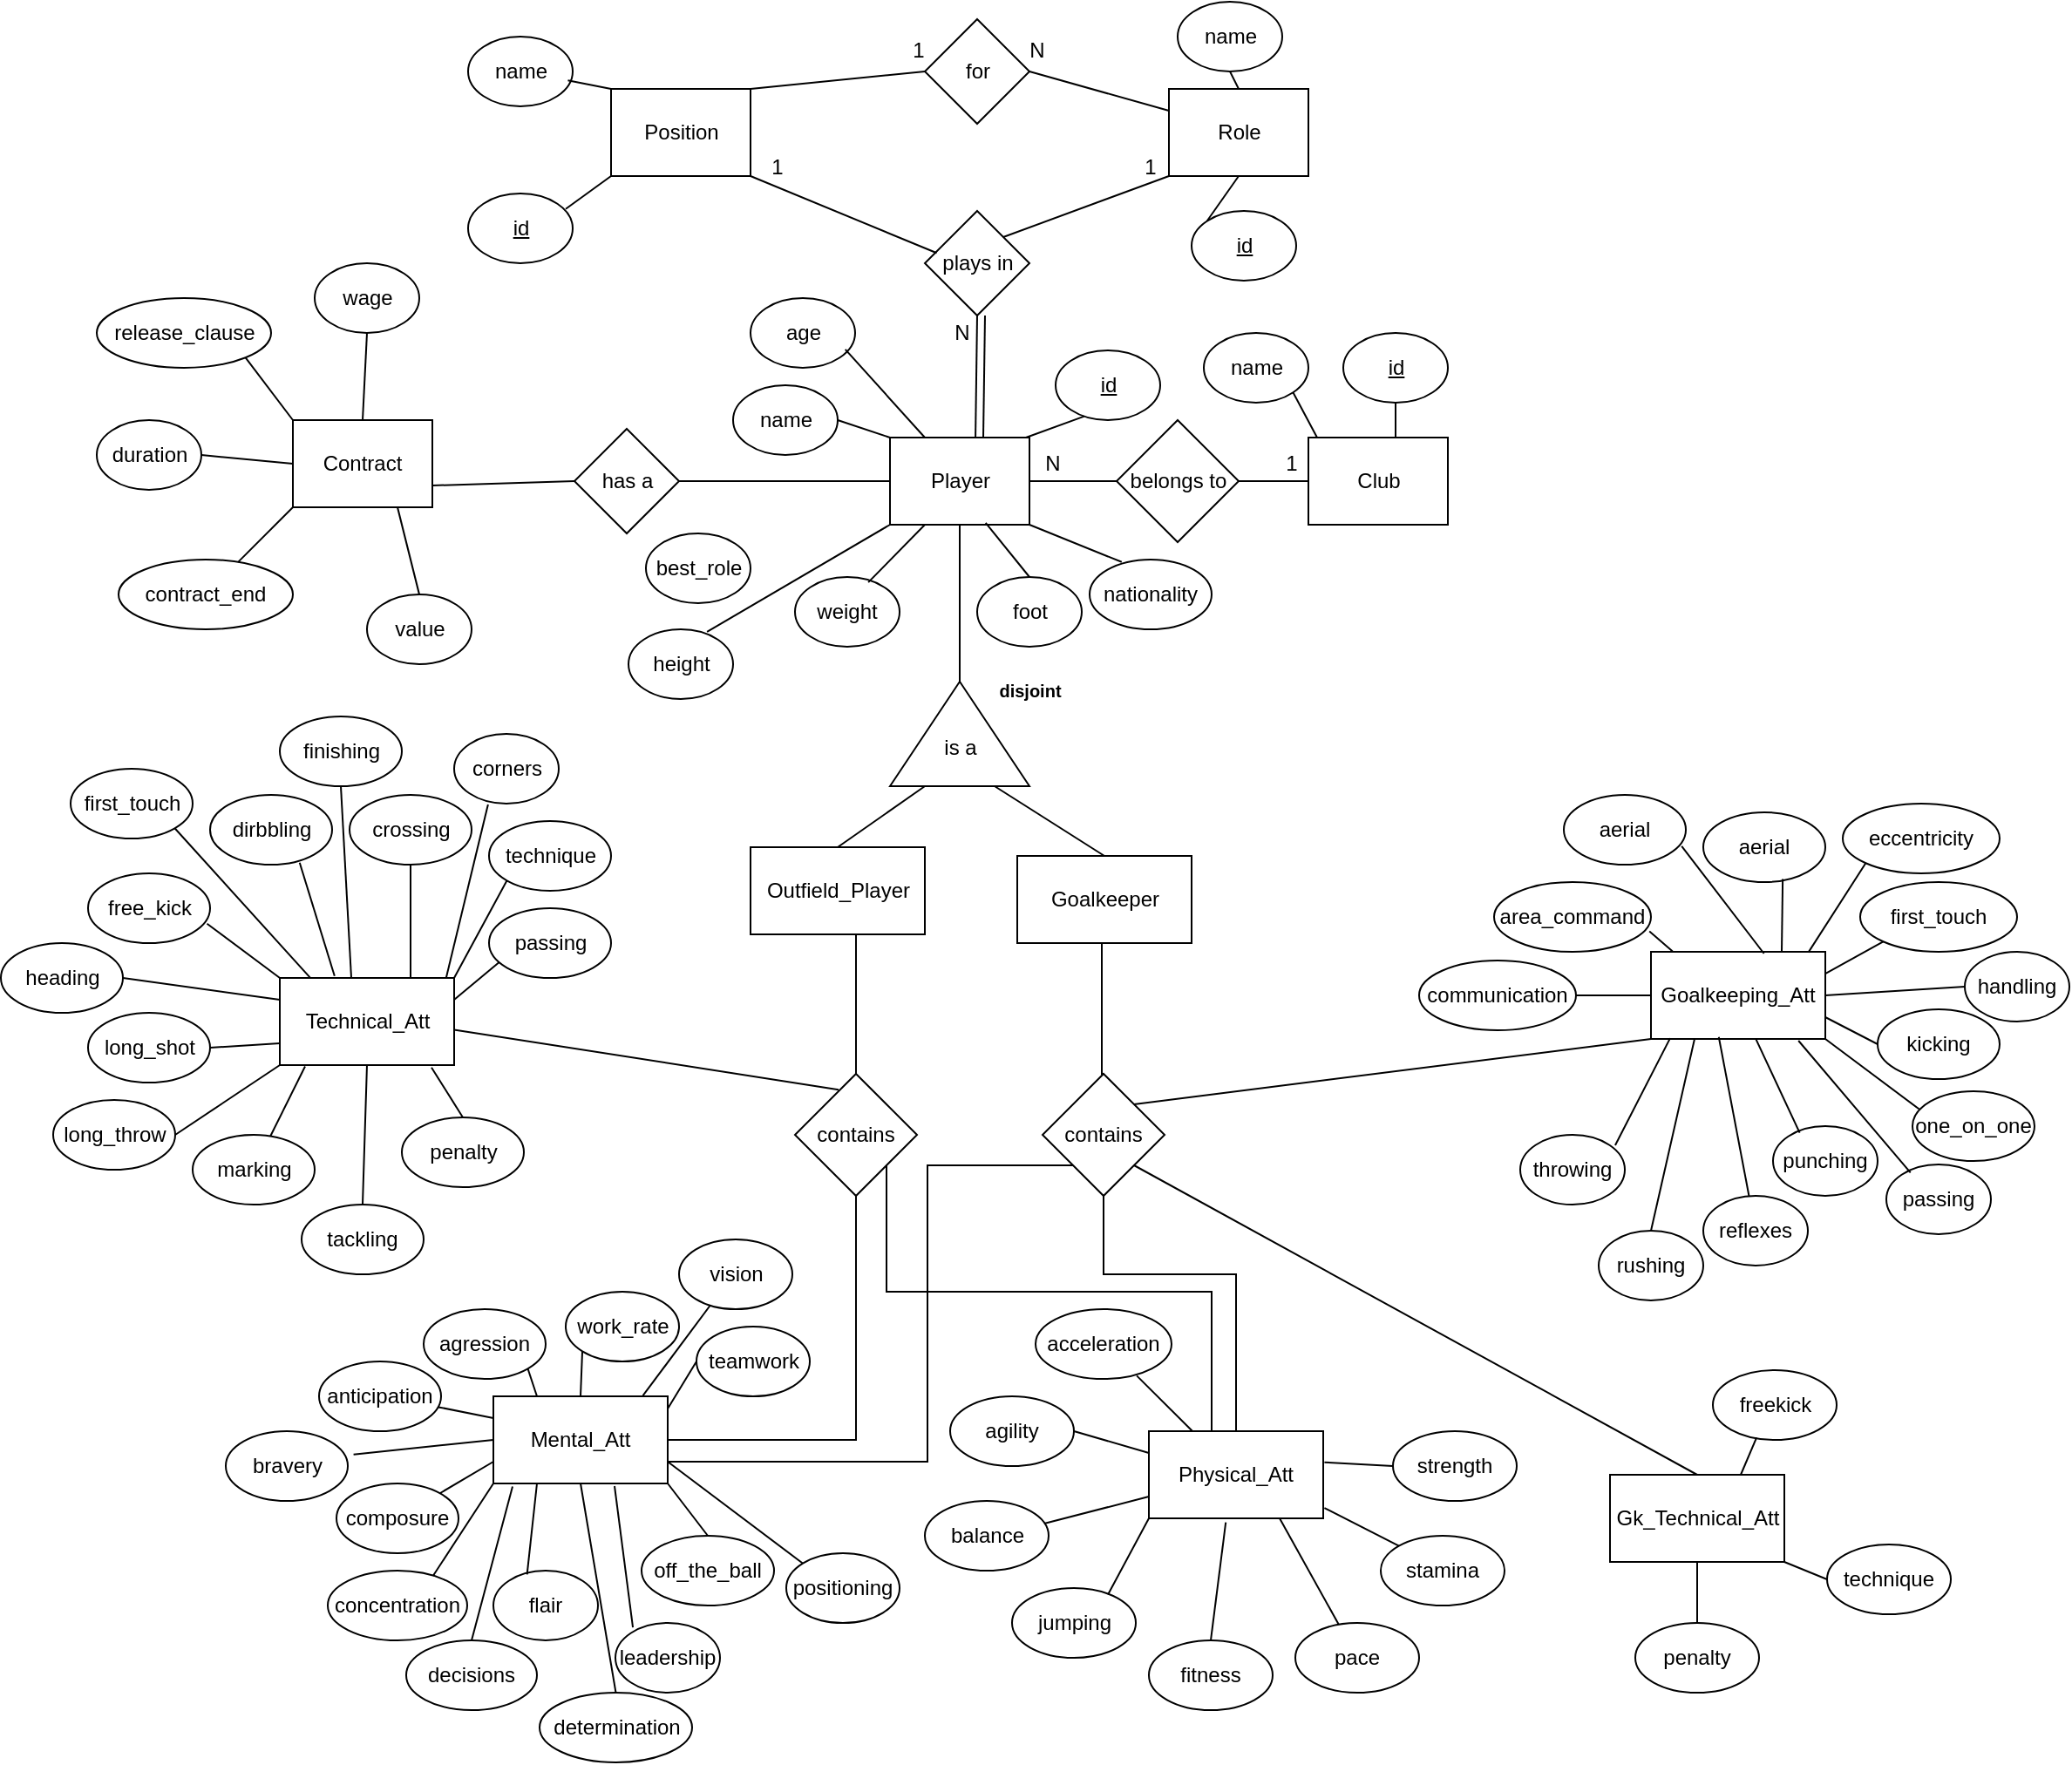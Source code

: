 <mxfile version="24.2.2" type="device">
  <diagram name="Page-1" id="-e5Nr61yLDi03Mozg54l">
    <mxGraphModel dx="1771" dy="1129" grid="1" gridSize="10" guides="1" tooltips="1" connect="1" arrows="1" fold="1" page="1" pageScale="1" pageWidth="827" pageHeight="1169" math="0" shadow="0">
      <root>
        <mxCell id="0" />
        <mxCell id="1" parent="0" />
        <mxCell id="lveurod9TtLe9vHSPx2q-21" style="edgeStyle=orthogonalEdgeStyle;rounded=0;orthogonalLoop=1;jettySize=auto;html=1;entryX=0;entryY=0.5;entryDx=0;entryDy=0;endArrow=none;endFill=0;" parent="1" source="lveurod9TtLe9vHSPx2q-1" target="lveurod9TtLe9vHSPx2q-20" edge="1">
          <mxGeometry relative="1" as="geometry" />
        </mxCell>
        <mxCell id="lveurod9TtLe9vHSPx2q-1" value="Player" style="rounded=0;whiteSpace=wrap;html=1;" parent="1" vertex="1">
          <mxGeometry x="538.5" y="380" width="80" height="50" as="geometry" />
        </mxCell>
        <mxCell id="lveurod9TtLe9vHSPx2q-2" value="name" style="ellipse;whiteSpace=wrap;html=1;" parent="1" vertex="1">
          <mxGeometry x="448.5" y="350" width="60" height="40" as="geometry" />
        </mxCell>
        <mxCell id="lveurod9TtLe9vHSPx2q-7" value="" style="endArrow=none;html=1;rounded=0;exitX=1;exitY=0.5;exitDx=0;exitDy=0;entryX=0;entryY=0;entryDx=0;entryDy=0;" parent="1" source="lveurod9TtLe9vHSPx2q-2" target="lveurod9TtLe9vHSPx2q-1" edge="1">
          <mxGeometry width="50" height="50" relative="1" as="geometry">
            <mxPoint x="498.5" y="430" as="sourcePoint" />
            <mxPoint x="548.5" y="380" as="targetPoint" />
          </mxGeometry>
        </mxCell>
        <mxCell id="lveurod9TtLe9vHSPx2q-8" value="age" style="ellipse;whiteSpace=wrap;html=1;" parent="1" vertex="1">
          <mxGeometry x="458.5" y="300" width="60" height="40" as="geometry" />
        </mxCell>
        <mxCell id="lveurod9TtLe9vHSPx2q-9" value="" style="endArrow=none;html=1;rounded=0;entryX=0.25;entryY=0;entryDx=0;entryDy=0;exitX=0.906;exitY=0.736;exitDx=0;exitDy=0;exitPerimeter=0;" parent="1" target="lveurod9TtLe9vHSPx2q-1" edge="1" source="lveurod9TtLe9vHSPx2q-8">
          <mxGeometry width="50" height="50" relative="1" as="geometry">
            <mxPoint x="537.5" y="329" as="sourcePoint" />
            <mxPoint x="557.5" y="379" as="targetPoint" />
          </mxGeometry>
        </mxCell>
        <mxCell id="lveurod9TtLe9vHSPx2q-11" value="height" style="ellipse;whiteSpace=wrap;html=1;" parent="1" vertex="1">
          <mxGeometry x="388.5" y="490" width="60" height="40" as="geometry" />
        </mxCell>
        <mxCell id="lveurod9TtLe9vHSPx2q-12" value="weight" style="ellipse;whiteSpace=wrap;html=1;" parent="1" vertex="1">
          <mxGeometry x="484" y="460" width="60" height="40" as="geometry" />
        </mxCell>
        <mxCell id="lveurod9TtLe9vHSPx2q-13" value="nationality" style="ellipse;whiteSpace=wrap;html=1;" parent="1" vertex="1">
          <mxGeometry x="653" y="450" width="70" height="40" as="geometry" />
        </mxCell>
        <mxCell id="lveurod9TtLe9vHSPx2q-15" value="" style="endArrow=none;html=1;rounded=0;entryX=0;entryY=1;entryDx=0;entryDy=0;exitX=0.751;exitY=0.035;exitDx=0;exitDy=0;exitPerimeter=0;" parent="1" source="lveurod9TtLe9vHSPx2q-11" target="lveurod9TtLe9vHSPx2q-1" edge="1">
          <mxGeometry width="50" height="50" relative="1" as="geometry">
            <mxPoint x="498.5" y="420" as="sourcePoint" />
            <mxPoint x="548.5" y="370" as="targetPoint" />
          </mxGeometry>
        </mxCell>
        <mxCell id="lveurod9TtLe9vHSPx2q-16" value="" style="endArrow=none;html=1;rounded=0;exitX=0.701;exitY=0.077;exitDx=0;exitDy=0;exitPerimeter=0;" parent="1" source="lveurod9TtLe9vHSPx2q-12" edge="1">
          <mxGeometry width="50" height="50" relative="1" as="geometry">
            <mxPoint x="518.5" y="460" as="sourcePoint" />
            <mxPoint x="558.5" y="430" as="targetPoint" />
          </mxGeometry>
        </mxCell>
        <mxCell id="lveurod9TtLe9vHSPx2q-17" value="" style="endArrow=none;html=1;rounded=0;exitX=0.263;exitY=0.035;exitDx=0;exitDy=0;entryX=1;entryY=1;entryDx=0;entryDy=0;exitPerimeter=0;" parent="1" source="lveurod9TtLe9vHSPx2q-13" target="lveurod9TtLe9vHSPx2q-1" edge="1">
          <mxGeometry width="50" height="50" relative="1" as="geometry">
            <mxPoint x="553.5" y="490" as="sourcePoint" />
            <mxPoint x="578.5" y="430" as="targetPoint" />
          </mxGeometry>
        </mxCell>
        <mxCell id="lveurod9TtLe9vHSPx2q-22" style="edgeStyle=orthogonalEdgeStyle;rounded=0;orthogonalLoop=1;jettySize=auto;html=1;entryX=1;entryY=0.5;entryDx=0;entryDy=0;endArrow=none;endFill=0;" parent="1" source="lveurod9TtLe9vHSPx2q-19" target="lveurod9TtLe9vHSPx2q-20" edge="1">
          <mxGeometry relative="1" as="geometry" />
        </mxCell>
        <mxCell id="lveurod9TtLe9vHSPx2q-19" value="Club" style="rounded=0;whiteSpace=wrap;html=1;" parent="1" vertex="1">
          <mxGeometry x="778.5" y="380" width="80" height="50" as="geometry" />
        </mxCell>
        <mxCell id="lveurod9TtLe9vHSPx2q-20" value="belongs to" style="rhombus;whiteSpace=wrap;html=1;" parent="1" vertex="1">
          <mxGeometry x="668.5" y="370" width="70" height="70" as="geometry" />
        </mxCell>
        <mxCell id="lveurod9TtLe9vHSPx2q-23" value="1" style="text;html=1;align=center;verticalAlign=middle;whiteSpace=wrap;rounded=0;" parent="1" vertex="1">
          <mxGeometry x="738.5" y="380" width="60" height="30" as="geometry" />
        </mxCell>
        <mxCell id="lveurod9TtLe9vHSPx2q-24" value="N" style="text;html=1;align=center;verticalAlign=middle;whiteSpace=wrap;rounded=0;" parent="1" vertex="1">
          <mxGeometry x="601.5" y="380" width="60" height="30" as="geometry" />
        </mxCell>
        <mxCell id="lveurod9TtLe9vHSPx2q-25" value="name" style="ellipse;whiteSpace=wrap;html=1;" parent="1" vertex="1">
          <mxGeometry x="718.5" y="320" width="60" height="40" as="geometry" />
        </mxCell>
        <mxCell id="lveurod9TtLe9vHSPx2q-26" value="" style="endArrow=none;html=1;rounded=0;entryX=0.75;entryY=0;entryDx=0;entryDy=0;exitX=1;exitY=1;exitDx=0;exitDy=0;" parent="1" source="lveurod9TtLe9vHSPx2q-25" target="lveurod9TtLe9vHSPx2q-23" edge="1">
          <mxGeometry width="50" height="50" relative="1" as="geometry">
            <mxPoint x="758.5" y="460" as="sourcePoint" />
            <mxPoint x="808.5" y="410" as="targetPoint" />
          </mxGeometry>
        </mxCell>
        <mxCell id="lveurod9TtLe9vHSPx2q-27" value="&lt;u&gt;id&lt;/u&gt;" style="ellipse;whiteSpace=wrap;html=1;" parent="1" vertex="1">
          <mxGeometry x="633.5" y="330" width="60" height="40" as="geometry" />
        </mxCell>
        <mxCell id="lveurod9TtLe9vHSPx2q-28" value="" style="endArrow=none;html=1;rounded=0;exitX=0.25;exitY=0;exitDx=0;exitDy=0;entryX=0.274;entryY=0.945;entryDx=0;entryDy=0;entryPerimeter=0;" parent="1" source="lveurod9TtLe9vHSPx2q-24" target="lveurod9TtLe9vHSPx2q-27" edge="1">
          <mxGeometry width="50" height="50" relative="1" as="geometry">
            <mxPoint x="758.5" y="460" as="sourcePoint" />
            <mxPoint x="808.5" y="410" as="targetPoint" />
          </mxGeometry>
        </mxCell>
        <mxCell id="lveurod9TtLe9vHSPx2q-30" style="edgeStyle=orthogonalEdgeStyle;rounded=0;orthogonalLoop=1;jettySize=auto;html=1;entryX=0.5;entryY=1;entryDx=0;entryDy=0;endArrow=none;endFill=0;exitX=1;exitY=0.5;exitDx=0;exitDy=0;" parent="1" source="lveurod9TtLe9vHSPx2q-36" target="lveurod9TtLe9vHSPx2q-1" edge="1">
          <mxGeometry relative="1" as="geometry">
            <mxPoint x="381.5" y="520" as="sourcePoint" />
          </mxGeometry>
        </mxCell>
        <mxCell id="lveurod9TtLe9vHSPx2q-31" value="Outfield_Player" style="rounded=0;whiteSpace=wrap;html=1;" parent="1" vertex="1">
          <mxGeometry x="458.5" y="615" width="100" height="50" as="geometry" />
        </mxCell>
        <mxCell id="lveurod9TtLe9vHSPx2q-35" style="edgeStyle=orthogonalEdgeStyle;rounded=0;orthogonalLoop=1;jettySize=auto;html=1;endArrow=none;endFill=0;" parent="1" source="lveurod9TtLe9vHSPx2q-34" target="lveurod9TtLe9vHSPx2q-19" edge="1">
          <mxGeometry relative="1" as="geometry" />
        </mxCell>
        <mxCell id="lveurod9TtLe9vHSPx2q-34" value="&lt;u&gt;id&lt;/u&gt;" style="ellipse;whiteSpace=wrap;html=1;" parent="1" vertex="1">
          <mxGeometry x="798.5" y="320" width="60" height="40" as="geometry" />
        </mxCell>
        <mxCell id="lveurod9TtLe9vHSPx2q-36" value="&lt;div&gt;&lt;br&gt;&lt;/div&gt;is a" style="triangle;whiteSpace=wrap;html=1;direction=north;rounded=0;" parent="1" vertex="1">
          <mxGeometry x="538.5" y="520" width="80" height="60" as="geometry" />
        </mxCell>
        <mxCell id="lveurod9TtLe9vHSPx2q-38" value="&lt;font style=&quot;font-size: 10px;&quot;&gt;&lt;b&gt;disjoint&lt;/b&gt;&lt;/font&gt;" style="text;html=1;align=center;verticalAlign=middle;whiteSpace=wrap;rounded=0;" parent="1" vertex="1">
          <mxGeometry x="588.5" y="510" width="60" height="30" as="geometry" />
        </mxCell>
        <mxCell id="lveurod9TtLe9vHSPx2q-39" value="Goalkeeper" style="rounded=0;whiteSpace=wrap;html=1;" parent="1" vertex="1">
          <mxGeometry x="611.5" y="620" width="100" height="50" as="geometry" />
        </mxCell>
        <mxCell id="lveurod9TtLe9vHSPx2q-40" value="" style="endArrow=none;html=1;rounded=0;exitX=0.5;exitY=0;exitDx=0;exitDy=0;entryX=0;entryY=0.25;entryDx=0;entryDy=0;" parent="1" source="lveurod9TtLe9vHSPx2q-31" target="lveurod9TtLe9vHSPx2q-36" edge="1">
          <mxGeometry width="50" height="50" relative="1" as="geometry">
            <mxPoint x="321.5" y="630" as="sourcePoint" />
            <mxPoint x="371.5" y="580" as="targetPoint" />
          </mxGeometry>
        </mxCell>
        <mxCell id="lveurod9TtLe9vHSPx2q-41" value="" style="endArrow=none;html=1;rounded=0;entryX=0.5;entryY=0;entryDx=0;entryDy=0;exitX=0;exitY=0.75;exitDx=0;exitDy=0;" parent="1" source="lveurod9TtLe9vHSPx2q-36" target="lveurod9TtLe9vHSPx2q-39" edge="1">
          <mxGeometry width="50" height="50" relative="1" as="geometry">
            <mxPoint x="361.5" y="690" as="sourcePoint" />
            <mxPoint x="411.5" y="640" as="targetPoint" />
          </mxGeometry>
        </mxCell>
        <mxCell id="lveurod9TtLe9vHSPx2q-58" value="Technical_Att" style="rounded=0;whiteSpace=wrap;html=1;" parent="1" vertex="1">
          <mxGeometry x="188.5" y="690" width="100" height="50" as="geometry" />
        </mxCell>
        <mxCell id="BPTk4Z4PryNuK3dZAGBa-21" style="edgeStyle=orthogonalEdgeStyle;rounded=0;orthogonalLoop=1;jettySize=auto;html=1;exitX=0.5;exitY=0;exitDx=0;exitDy=0;entryX=0.5;entryY=1;entryDx=0;entryDy=0;endArrow=none;endFill=0;" edge="1" parent="1" source="lveurod9TtLe9vHSPx2q-59" target="lveurod9TtLe9vHSPx2q-67">
          <mxGeometry relative="1" as="geometry">
            <Array as="points">
              <mxPoint x="737" y="860" />
              <mxPoint x="661" y="860" />
            </Array>
          </mxGeometry>
        </mxCell>
        <mxCell id="lveurod9TtLe9vHSPx2q-59" value="Physical_Att" style="rounded=0;whiteSpace=wrap;html=1;" parent="1" vertex="1">
          <mxGeometry x="687" y="950" width="100" height="50" as="geometry" />
        </mxCell>
        <mxCell id="BPTk4Z4PryNuK3dZAGBa-20" style="edgeStyle=orthogonalEdgeStyle;rounded=0;orthogonalLoop=1;jettySize=auto;html=1;exitX=1;exitY=0.5;exitDx=0;exitDy=0;entryX=0.5;entryY=1;entryDx=0;entryDy=0;endArrow=none;endFill=0;" edge="1" parent="1" source="lveurod9TtLe9vHSPx2q-63" target="vzFSnmXwqkyDsA1X07gd-64">
          <mxGeometry relative="1" as="geometry" />
        </mxCell>
        <mxCell id="lveurod9TtLe9vHSPx2q-63" value="Mental_Att" style="rounded=0;whiteSpace=wrap;html=1;" parent="1" vertex="1">
          <mxGeometry x="311" y="930" width="100" height="50" as="geometry" />
        </mxCell>
        <mxCell id="lveurod9TtLe9vHSPx2q-65" value="Gk_Technical_Att" style="rounded=0;whiteSpace=wrap;html=1;" parent="1" vertex="1">
          <mxGeometry x="951.5" y="975" width="100" height="50" as="geometry" />
        </mxCell>
        <mxCell id="lveurod9TtLe9vHSPx2q-66" value="Goalkeeping_Att" style="rounded=0;whiteSpace=wrap;html=1;" parent="1" vertex="1">
          <mxGeometry x="975" y="675" width="100" height="50" as="geometry" />
        </mxCell>
        <mxCell id="lveurod9TtLe9vHSPx2q-68" style="edgeStyle=orthogonalEdgeStyle;rounded=0;orthogonalLoop=1;jettySize=auto;html=1;entryX=0.5;entryY=1;entryDx=0;entryDy=0;endArrow=none;endFill=0;exitX=0.5;exitY=0;exitDx=0;exitDy=0;" parent="1" source="lveurod9TtLe9vHSPx2q-67" target="lveurod9TtLe9vHSPx2q-39" edge="1">
          <mxGeometry relative="1" as="geometry">
            <Array as="points">
              <mxPoint x="660" y="745" />
              <mxPoint x="660" y="670" />
            </Array>
          </mxGeometry>
        </mxCell>
        <mxCell id="BPTk4Z4PryNuK3dZAGBa-26" style="edgeStyle=orthogonalEdgeStyle;rounded=0;orthogonalLoop=1;jettySize=auto;html=1;exitX=0;exitY=1;exitDx=0;exitDy=0;entryX=1;entryY=0.75;entryDx=0;entryDy=0;endArrow=none;endFill=0;" edge="1" parent="1" source="lveurod9TtLe9vHSPx2q-67" target="lveurod9TtLe9vHSPx2q-63">
          <mxGeometry relative="1" as="geometry">
            <Array as="points">
              <mxPoint x="560" y="798" />
              <mxPoint x="560" y="968" />
            </Array>
          </mxGeometry>
        </mxCell>
        <mxCell id="lveurod9TtLe9vHSPx2q-67" value="contains" style="rhombus;whiteSpace=wrap;html=1;" parent="1" vertex="1">
          <mxGeometry x="626" y="745" width="70" height="70" as="geometry" />
        </mxCell>
        <mxCell id="vzFSnmXwqkyDsA1X07gd-1" value="corners" style="ellipse;whiteSpace=wrap;html=1;" parent="1" vertex="1">
          <mxGeometry x="288.5" y="550" width="60" height="40" as="geometry" />
        </mxCell>
        <mxCell id="vzFSnmXwqkyDsA1X07gd-2" value="crossing" style="ellipse;whiteSpace=wrap;html=1;" parent="1" vertex="1">
          <mxGeometry x="228.5" y="585" width="70" height="40" as="geometry" />
        </mxCell>
        <mxCell id="vzFSnmXwqkyDsA1X07gd-3" value="dirbbling" style="ellipse;whiteSpace=wrap;html=1;" parent="1" vertex="1">
          <mxGeometry x="148.5" y="585" width="70" height="40" as="geometry" />
        </mxCell>
        <mxCell id="vzFSnmXwqkyDsA1X07gd-4" value="finishing" style="ellipse;whiteSpace=wrap;html=1;" parent="1" vertex="1">
          <mxGeometry x="188.5" y="540" width="70" height="40" as="geometry" />
        </mxCell>
        <mxCell id="vzFSnmXwqkyDsA1X07gd-5" value="first_touch" style="ellipse;whiteSpace=wrap;html=1;" parent="1" vertex="1">
          <mxGeometry x="68.5" y="570" width="70" height="40" as="geometry" />
        </mxCell>
        <mxCell id="vzFSnmXwqkyDsA1X07gd-6" value="free_kick" style="ellipse;whiteSpace=wrap;html=1;" parent="1" vertex="1">
          <mxGeometry x="78.5" y="630" width="70" height="40" as="geometry" />
        </mxCell>
        <mxCell id="vzFSnmXwqkyDsA1X07gd-7" value="heading" style="ellipse;whiteSpace=wrap;html=1;" parent="1" vertex="1">
          <mxGeometry x="28.5" y="670" width="70" height="40" as="geometry" />
        </mxCell>
        <mxCell id="vzFSnmXwqkyDsA1X07gd-8" value="long_shot" style="ellipse;whiteSpace=wrap;html=1;" parent="1" vertex="1">
          <mxGeometry x="78.5" y="710" width="70" height="40" as="geometry" />
        </mxCell>
        <mxCell id="vzFSnmXwqkyDsA1X07gd-9" value="long_throw" style="ellipse;whiteSpace=wrap;html=1;" parent="1" vertex="1">
          <mxGeometry x="58.5" y="760" width="70" height="40" as="geometry" />
        </mxCell>
        <mxCell id="vzFSnmXwqkyDsA1X07gd-10" value="marking" style="ellipse;whiteSpace=wrap;html=1;" parent="1" vertex="1">
          <mxGeometry x="138.5" y="780" width="70" height="40" as="geometry" />
        </mxCell>
        <mxCell id="vzFSnmXwqkyDsA1X07gd-11" value="passing" style="ellipse;whiteSpace=wrap;html=1;" parent="1" vertex="1">
          <mxGeometry x="308.5" y="650" width="70" height="40" as="geometry" />
        </mxCell>
        <mxCell id="vzFSnmXwqkyDsA1X07gd-12" value="penalty" style="ellipse;whiteSpace=wrap;html=1;" parent="1" vertex="1">
          <mxGeometry x="258.5" y="770" width="70" height="40" as="geometry" />
        </mxCell>
        <mxCell id="vzFSnmXwqkyDsA1X07gd-13" value="tackling" style="ellipse;whiteSpace=wrap;html=1;" parent="1" vertex="1">
          <mxGeometry x="201" y="820" width="70" height="40" as="geometry" />
        </mxCell>
        <mxCell id="vzFSnmXwqkyDsA1X07gd-14" value="technique" style="ellipse;whiteSpace=wrap;html=1;" parent="1" vertex="1">
          <mxGeometry x="308.5" y="600" width="70" height="40" as="geometry" />
        </mxCell>
        <mxCell id="vzFSnmXwqkyDsA1X07gd-17" value="" style="endArrow=none;html=1;rounded=0;entryX=0.083;entryY=0.774;entryDx=0;entryDy=0;entryPerimeter=0;exitX=1;exitY=0.25;exitDx=0;exitDy=0;" parent="1" source="lveurod9TtLe9vHSPx2q-58" target="vzFSnmXwqkyDsA1X07gd-11" edge="1">
          <mxGeometry width="50" height="50" relative="1" as="geometry">
            <mxPoint x="248.5" y="720" as="sourcePoint" />
            <mxPoint x="298.5" y="670" as="targetPoint" />
          </mxGeometry>
        </mxCell>
        <mxCell id="vzFSnmXwqkyDsA1X07gd-18" value="" style="endArrow=none;html=1;rounded=0;entryX=0;entryY=1;entryDx=0;entryDy=0;exitX=1;exitY=0;exitDx=0;exitDy=0;" parent="1" source="lveurod9TtLe9vHSPx2q-58" target="vzFSnmXwqkyDsA1X07gd-14" edge="1">
          <mxGeometry width="50" height="50" relative="1" as="geometry">
            <mxPoint x="282.5" y="690" as="sourcePoint" />
            <mxPoint x="308.5" y="668" as="targetPoint" />
          </mxGeometry>
        </mxCell>
        <mxCell id="vzFSnmXwqkyDsA1X07gd-19" value="" style="endArrow=none;html=1;rounded=0;entryX=0.324;entryY=1.012;entryDx=0;entryDy=0;exitX=0.954;exitY=0.001;exitDx=0;exitDy=0;entryPerimeter=0;exitPerimeter=0;" parent="1" source="lveurod9TtLe9vHSPx2q-58" target="vzFSnmXwqkyDsA1X07gd-1" edge="1">
          <mxGeometry width="50" height="50" relative="1" as="geometry">
            <mxPoint x="298.5" y="700" as="sourcePoint" />
            <mxPoint x="328.5" y="644" as="targetPoint" />
          </mxGeometry>
        </mxCell>
        <mxCell id="vzFSnmXwqkyDsA1X07gd-20" value="" style="endArrow=none;html=1;rounded=0;entryX=0.5;entryY=1;entryDx=0;entryDy=0;exitX=0.75;exitY=0;exitDx=0;exitDy=0;" parent="1" source="lveurod9TtLe9vHSPx2q-58" target="vzFSnmXwqkyDsA1X07gd-2" edge="1">
          <mxGeometry width="50" height="50" relative="1" as="geometry">
            <mxPoint x="298.5" y="700" as="sourcePoint" />
            <mxPoint x="328.5" y="644" as="targetPoint" />
          </mxGeometry>
        </mxCell>
        <mxCell id="vzFSnmXwqkyDsA1X07gd-21" value="" style="endArrow=none;html=1;rounded=0;entryX=0.5;entryY=1;entryDx=0;entryDy=0;exitX=0.41;exitY=-0.002;exitDx=0;exitDy=0;exitPerimeter=0;" parent="1" source="lveurod9TtLe9vHSPx2q-58" target="vzFSnmXwqkyDsA1X07gd-4" edge="1">
          <mxGeometry width="50" height="50" relative="1" as="geometry">
            <mxPoint x="240" y="430" as="sourcePoint" />
            <mxPoint x="295" y="385" as="targetPoint" />
          </mxGeometry>
        </mxCell>
        <mxCell id="vzFSnmXwqkyDsA1X07gd-22" value="" style="endArrow=none;html=1;rounded=0;entryX=0.734;entryY=0.972;entryDx=0;entryDy=0;exitX=0.314;exitY=-0.023;exitDx=0;exitDy=0;entryPerimeter=0;exitPerimeter=0;" parent="1" source="lveurod9TtLe9vHSPx2q-58" target="vzFSnmXwqkyDsA1X07gd-3" edge="1">
          <mxGeometry width="50" height="50" relative="1" as="geometry">
            <mxPoint x="295" y="450" as="sourcePoint" />
            <mxPoint x="295" y="385" as="targetPoint" />
          </mxGeometry>
        </mxCell>
        <mxCell id="vzFSnmXwqkyDsA1X07gd-23" value="" style="endArrow=none;html=1;rounded=0;entryX=1;entryY=1;entryDx=0;entryDy=0;exitX=0.176;exitY=0.002;exitDx=0;exitDy=0;exitPerimeter=0;" parent="1" source="lveurod9TtLe9vHSPx2q-58" target="vzFSnmXwqkyDsA1X07gd-5" edge="1">
          <mxGeometry width="50" height="50" relative="1" as="geometry">
            <mxPoint x="229.5" y="699" as="sourcePoint" />
            <mxPoint x="209.5" y="634" as="targetPoint" />
          </mxGeometry>
        </mxCell>
        <mxCell id="vzFSnmXwqkyDsA1X07gd-24" value="" style="endArrow=none;html=1;rounded=0;entryX=0.975;entryY=0.722;entryDx=0;entryDy=0;exitX=0;exitY=0;exitDx=0;exitDy=0;entryPerimeter=0;" parent="1" source="lveurod9TtLe9vHSPx2q-58" target="vzFSnmXwqkyDsA1X07gd-6" edge="1">
          <mxGeometry width="50" height="50" relative="1" as="geometry">
            <mxPoint x="229.5" y="699" as="sourcePoint" />
            <mxPoint x="209.5" y="634" as="targetPoint" />
          </mxGeometry>
        </mxCell>
        <mxCell id="vzFSnmXwqkyDsA1X07gd-25" value="" style="endArrow=none;html=1;rounded=0;entryX=1;entryY=0.5;entryDx=0;entryDy=0;exitX=0;exitY=0.25;exitDx=0;exitDy=0;" parent="1" source="lveurod9TtLe9vHSPx2q-58" target="vzFSnmXwqkyDsA1X07gd-7" edge="1">
          <mxGeometry width="50" height="50" relative="1" as="geometry">
            <mxPoint x="198.5" y="700" as="sourcePoint" />
            <mxPoint x="156.5" y="669" as="targetPoint" />
          </mxGeometry>
        </mxCell>
        <mxCell id="vzFSnmXwqkyDsA1X07gd-26" value="" style="endArrow=none;html=1;rounded=0;entryX=0.5;entryY=0;entryDx=0;entryDy=0;exitX=0.87;exitY=1.027;exitDx=0;exitDy=0;exitPerimeter=0;" parent="1" source="lveurod9TtLe9vHSPx2q-58" target="vzFSnmXwqkyDsA1X07gd-12" edge="1">
          <mxGeometry width="50" height="50" relative="1" as="geometry">
            <mxPoint x="298.5" y="713" as="sourcePoint" />
            <mxPoint x="324.5" y="691" as="targetPoint" />
          </mxGeometry>
        </mxCell>
        <mxCell id="vzFSnmXwqkyDsA1X07gd-27" value="" style="endArrow=none;html=1;rounded=0;entryX=0.5;entryY=0;entryDx=0;entryDy=0;exitX=0.5;exitY=1;exitDx=0;exitDy=0;" parent="1" source="lveurod9TtLe9vHSPx2q-58" target="vzFSnmXwqkyDsA1X07gd-13" edge="1">
          <mxGeometry width="50" height="50" relative="1" as="geometry">
            <mxPoint x="307" y="501" as="sourcePoint" />
            <mxPoint x="325" y="530" as="targetPoint" />
          </mxGeometry>
        </mxCell>
        <mxCell id="vzFSnmXwqkyDsA1X07gd-28" value="" style="endArrow=none;html=1;rounded=0;exitX=0.145;exitY=1.015;exitDx=0;exitDy=0;exitPerimeter=0;" parent="1" source="lveurod9TtLe9vHSPx2q-58" target="vzFSnmXwqkyDsA1X07gd-10" edge="1">
          <mxGeometry width="50" height="50" relative="1" as="geometry">
            <mxPoint x="248.5" y="750" as="sourcePoint" />
            <mxPoint x="243.5" y="820" as="targetPoint" />
          </mxGeometry>
        </mxCell>
        <mxCell id="vzFSnmXwqkyDsA1X07gd-29" value="" style="endArrow=none;html=1;rounded=0;exitX=0;exitY=1;exitDx=0;exitDy=0;entryX=1;entryY=0.5;entryDx=0;entryDy=0;" parent="1" source="lveurod9TtLe9vHSPx2q-58" target="vzFSnmXwqkyDsA1X07gd-9" edge="1">
          <mxGeometry width="50" height="50" relative="1" as="geometry">
            <mxPoint x="213.5" y="751" as="sourcePoint" />
            <mxPoint x="193.5" y="791" as="targetPoint" />
          </mxGeometry>
        </mxCell>
        <mxCell id="vzFSnmXwqkyDsA1X07gd-30" value="" style="endArrow=none;html=1;rounded=0;exitX=0;exitY=0.75;exitDx=0;exitDy=0;entryX=1;entryY=0.5;entryDx=0;entryDy=0;" parent="1" source="lveurod9TtLe9vHSPx2q-58" target="vzFSnmXwqkyDsA1X07gd-8" edge="1">
          <mxGeometry width="50" height="50" relative="1" as="geometry">
            <mxPoint x="198.5" y="750" as="sourcePoint" />
            <mxPoint x="138.5" y="790" as="targetPoint" />
          </mxGeometry>
        </mxCell>
        <mxCell id="vzFSnmXwqkyDsA1X07gd-31" value="agression" style="ellipse;whiteSpace=wrap;html=1;" parent="1" vertex="1">
          <mxGeometry x="271" y="880" width="70" height="40" as="geometry" />
        </mxCell>
        <mxCell id="vzFSnmXwqkyDsA1X07gd-32" value="" style="endArrow=none;html=1;rounded=0;entryX=0.25;entryY=0;entryDx=0;entryDy=0;exitX=1;exitY=1;exitDx=0;exitDy=0;" parent="1" source="vzFSnmXwqkyDsA1X07gd-31" target="lveurod9TtLe9vHSPx2q-63" edge="1">
          <mxGeometry width="50" height="50" relative="1" as="geometry">
            <mxPoint x="289.25" y="800" as="sourcePoint" />
            <mxPoint x="339.25" y="750" as="targetPoint" />
          </mxGeometry>
        </mxCell>
        <mxCell id="vzFSnmXwqkyDsA1X07gd-33" value="anticipation" style="ellipse;whiteSpace=wrap;html=1;" parent="1" vertex="1">
          <mxGeometry x="211" y="910" width="70" height="40" as="geometry" />
        </mxCell>
        <mxCell id="vzFSnmXwqkyDsA1X07gd-34" value="" style="endArrow=none;html=1;rounded=0;entryX=0;entryY=0.25;entryDx=0;entryDy=0;exitX=0.979;exitY=0.655;exitDx=0;exitDy=0;exitPerimeter=0;" parent="1" source="vzFSnmXwqkyDsA1X07gd-33" target="lveurod9TtLe9vHSPx2q-63" edge="1">
          <mxGeometry width="50" height="50" relative="1" as="geometry">
            <mxPoint x="341" y="924" as="sourcePoint" />
            <mxPoint x="346" y="940" as="targetPoint" />
          </mxGeometry>
        </mxCell>
        <mxCell id="vzFSnmXwqkyDsA1X07gd-35" value="bravery" style="ellipse;whiteSpace=wrap;html=1;" parent="1" vertex="1">
          <mxGeometry x="157.5" y="950" width="70" height="40" as="geometry" />
        </mxCell>
        <mxCell id="vzFSnmXwqkyDsA1X07gd-36" value="" style="endArrow=none;html=1;rounded=0;entryX=0;entryY=0.5;entryDx=0;entryDy=0;exitX=0.997;exitY=0.335;exitDx=0;exitDy=0;exitPerimeter=0;" parent="1" target="lveurod9TtLe9vHSPx2q-63" edge="1">
          <mxGeometry width="50" height="50" relative="1" as="geometry">
            <mxPoint x="230.79" y="963.4" as="sourcePoint" />
            <mxPoint x="321" y="803" as="targetPoint" />
          </mxGeometry>
        </mxCell>
        <mxCell id="vzFSnmXwqkyDsA1X07gd-37" value="composure" style="ellipse;whiteSpace=wrap;html=1;" parent="1" vertex="1">
          <mxGeometry x="221" y="980" width="70" height="40" as="geometry" />
        </mxCell>
        <mxCell id="vzFSnmXwqkyDsA1X07gd-38" value="" style="endArrow=none;html=1;rounded=0;entryX=0;entryY=0.75;entryDx=0;entryDy=0;" parent="1" source="vzFSnmXwqkyDsA1X07gd-37" target="lveurod9TtLe9vHSPx2q-63" edge="1">
          <mxGeometry width="50" height="50" relative="1" as="geometry">
            <mxPoint x="278.25" y="746" as="sourcePoint" />
            <mxPoint x="309.25" y="753" as="targetPoint" />
          </mxGeometry>
        </mxCell>
        <mxCell id="vzFSnmXwqkyDsA1X07gd-39" value="concentration" style="ellipse;whiteSpace=wrap;html=1;" parent="1" vertex="1">
          <mxGeometry x="216" y="1030" width="80" height="40" as="geometry" />
        </mxCell>
        <mxCell id="vzFSnmXwqkyDsA1X07gd-40" value="" style="endArrow=none;html=1;rounded=0;entryX=0;entryY=1;entryDx=0;entryDy=0;exitX=0.755;exitY=0.075;exitDx=0;exitDy=0;exitPerimeter=0;" parent="1" source="vzFSnmXwqkyDsA1X07gd-39" target="lveurod9TtLe9vHSPx2q-63" edge="1">
          <mxGeometry width="50" height="50" relative="1" as="geometry">
            <mxPoint x="278.25" y="796" as="sourcePoint" />
            <mxPoint x="309.25" y="778" as="targetPoint" />
          </mxGeometry>
        </mxCell>
        <mxCell id="vzFSnmXwqkyDsA1X07gd-41" value="decisions" style="ellipse;whiteSpace=wrap;html=1;" parent="1" vertex="1">
          <mxGeometry x="261" y="1070" width="75" height="40" as="geometry" />
        </mxCell>
        <mxCell id="vzFSnmXwqkyDsA1X07gd-42" value="" style="endArrow=none;html=1;rounded=0;entryX=0.11;entryY=1.036;entryDx=0;entryDy=0;exitX=0.5;exitY=0;exitDx=0;exitDy=0;entryPerimeter=0;" parent="1" target="lveurod9TtLe9vHSPx2q-63" edge="1" source="vzFSnmXwqkyDsA1X07gd-41">
          <mxGeometry width="50" height="50" relative="1" as="geometry">
            <mxPoint x="286.75" y="870.0" as="sourcePoint" />
            <mxPoint x="309.25" y="790" as="targetPoint" />
          </mxGeometry>
        </mxCell>
        <mxCell id="vzFSnmXwqkyDsA1X07gd-43" value="determination" style="ellipse;whiteSpace=wrap;html=1;" parent="1" vertex="1">
          <mxGeometry x="337.5" y="1100" width="87.5" height="40" as="geometry" />
        </mxCell>
        <mxCell id="vzFSnmXwqkyDsA1X07gd-44" value="" style="endArrow=none;html=1;rounded=0;entryX=0.5;entryY=1;entryDx=0;entryDy=0;exitX=0.5;exitY=0;exitDx=0;exitDy=0;" parent="1" source="vzFSnmXwqkyDsA1X07gd-43" target="lveurod9TtLe9vHSPx2q-63" edge="1">
          <mxGeometry width="50" height="50" relative="1" as="geometry">
            <mxPoint x="297.25" y="880" as="sourcePoint" />
            <mxPoint x="320.25" y="792" as="targetPoint" />
          </mxGeometry>
        </mxCell>
        <mxCell id="vzFSnmXwqkyDsA1X07gd-45" value="flair" style="ellipse;whiteSpace=wrap;html=1;" parent="1" vertex="1">
          <mxGeometry x="311" y="1030" width="60" height="40" as="geometry" />
        </mxCell>
        <mxCell id="vzFSnmXwqkyDsA1X07gd-46" value="" style="endArrow=none;html=1;rounded=0;entryX=0.25;entryY=1;entryDx=0;entryDy=0;exitX=0.322;exitY=0.056;exitDx=0;exitDy=0;exitPerimeter=0;" parent="1" source="vzFSnmXwqkyDsA1X07gd-45" target="lveurod9TtLe9vHSPx2q-63" edge="1">
          <mxGeometry width="50" height="50" relative="1" as="geometry">
            <mxPoint x="353.25" y="840" as="sourcePoint" />
            <mxPoint x="359.25" y="790" as="targetPoint" />
          </mxGeometry>
        </mxCell>
        <mxCell id="vzFSnmXwqkyDsA1X07gd-47" value="leadership" style="ellipse;whiteSpace=wrap;html=1;" parent="1" vertex="1">
          <mxGeometry x="381" y="1060" width="60" height="40" as="geometry" />
        </mxCell>
        <mxCell id="vzFSnmXwqkyDsA1X07gd-48" value="" style="endArrow=none;html=1;rounded=0;entryX=0.695;entryY=1.03;entryDx=0;entryDy=0;exitX=0.167;exitY=0.063;exitDx=0;exitDy=0;exitPerimeter=0;entryPerimeter=0;" parent="1" source="vzFSnmXwqkyDsA1X07gd-47" target="lveurod9TtLe9vHSPx2q-63" edge="1">
          <mxGeometry width="50" height="50" relative="1" as="geometry">
            <mxPoint x="328.25" y="842" as="sourcePoint" />
            <mxPoint x="334.25" y="790" as="targetPoint" />
          </mxGeometry>
        </mxCell>
        <mxCell id="vzFSnmXwqkyDsA1X07gd-49" value="off_the_ball" style="ellipse;whiteSpace=wrap;html=1;" parent="1" vertex="1">
          <mxGeometry x="396" y="1010" width="76" height="40" as="geometry" />
        </mxCell>
        <mxCell id="vzFSnmXwqkyDsA1X07gd-50" value="" style="endArrow=none;html=1;rounded=0;entryX=1;entryY=1;entryDx=0;entryDy=0;exitX=0.5;exitY=0;exitDx=0;exitDy=0;" parent="1" source="vzFSnmXwqkyDsA1X07gd-49" target="lveurod9TtLe9vHSPx2q-63" edge="1">
          <mxGeometry width="50" height="50" relative="1" as="geometry">
            <mxPoint x="389.25" y="873" as="sourcePoint" />
            <mxPoint x="379.25" y="792" as="targetPoint" />
          </mxGeometry>
        </mxCell>
        <mxCell id="vzFSnmXwqkyDsA1X07gd-51" value="positioning" style="ellipse;whiteSpace=wrap;html=1;" parent="1" vertex="1">
          <mxGeometry x="479" y="1020" width="65" height="40" as="geometry" />
        </mxCell>
        <mxCell id="vzFSnmXwqkyDsA1X07gd-52" value="" style="endArrow=none;html=1;rounded=0;entryX=1;entryY=0.75;entryDx=0;entryDy=0;exitX=0;exitY=0;exitDx=0;exitDy=0;" parent="1" source="vzFSnmXwqkyDsA1X07gd-51" target="lveurod9TtLe9vHSPx2q-63" edge="1">
          <mxGeometry width="50" height="50" relative="1" as="geometry">
            <mxPoint x="432.25" y="820" as="sourcePoint" />
            <mxPoint x="409.25" y="790" as="targetPoint" />
          </mxGeometry>
        </mxCell>
        <mxCell id="vzFSnmXwqkyDsA1X07gd-53" value="teamwork" style="ellipse;whiteSpace=wrap;html=1;" parent="1" vertex="1">
          <mxGeometry x="427.5" y="890" width="65" height="40" as="geometry" />
        </mxCell>
        <mxCell id="vzFSnmXwqkyDsA1X07gd-54" value="" style="endArrow=none;html=1;rounded=0;entryX=0.999;entryY=0.146;entryDx=0;entryDy=0;exitX=0;exitY=0.5;exitDx=0;exitDy=0;entryPerimeter=0;" parent="1" source="vzFSnmXwqkyDsA1X07gd-53" target="lveurod9TtLe9vHSPx2q-63" edge="1">
          <mxGeometry width="50" height="50" relative="1" as="geometry">
            <mxPoint x="432.25" y="820" as="sourcePoint" />
            <mxPoint x="409.25" y="790" as="targetPoint" />
          </mxGeometry>
        </mxCell>
        <mxCell id="vzFSnmXwqkyDsA1X07gd-55" value="vision" style="ellipse;whiteSpace=wrap;html=1;" parent="1" vertex="1">
          <mxGeometry x="417.5" y="840" width="65" height="40" as="geometry" />
        </mxCell>
        <mxCell id="vzFSnmXwqkyDsA1X07gd-56" value="" style="endArrow=none;html=1;rounded=0;entryX=0.858;entryY=-0.008;entryDx=0;entryDy=0;exitX=0.276;exitY=0.944;exitDx=0;exitDy=0;entryPerimeter=0;exitPerimeter=0;" parent="1" source="vzFSnmXwqkyDsA1X07gd-55" target="lveurod9TtLe9vHSPx2q-63" edge="1">
          <mxGeometry width="50" height="50" relative="1" as="geometry">
            <mxPoint x="470.25" y="780" as="sourcePoint" />
            <mxPoint x="409.25" y="765" as="targetPoint" />
          </mxGeometry>
        </mxCell>
        <mxCell id="vzFSnmXwqkyDsA1X07gd-57" value="work_rate" style="ellipse;whiteSpace=wrap;html=1;" parent="1" vertex="1">
          <mxGeometry x="352.5" y="870" width="65" height="40" as="geometry" />
        </mxCell>
        <mxCell id="vzFSnmXwqkyDsA1X07gd-58" value="" style="endArrow=none;html=1;rounded=0;entryX=0.5;entryY=0;entryDx=0;entryDy=0;exitX=0;exitY=1;exitDx=0;exitDy=0;" parent="1" source="vzFSnmXwqkyDsA1X07gd-57" target="lveurod9TtLe9vHSPx2q-63" edge="1">
          <mxGeometry width="50" height="50" relative="1" as="geometry">
            <mxPoint x="464.25" y="750" as="sourcePoint" />
            <mxPoint x="409.25" y="753" as="targetPoint" />
          </mxGeometry>
        </mxCell>
        <mxCell id="vzFSnmXwqkyDsA1X07gd-61" value="" style="endArrow=none;html=1;rounded=0;entryX=0.5;entryY=0;entryDx=0;entryDy=0;exitX=0.686;exitY=0.979;exitDx=0;exitDy=0;exitPerimeter=0;" parent="1" source="lveurod9TtLe9vHSPx2q-1" target="lveurod9TtLe9vHSPx2q-10" edge="1">
          <mxGeometry width="50" height="50" relative="1" as="geometry">
            <mxPoint x="570" y="430" as="sourcePoint" />
            <mxPoint x="592.5" y="310" as="targetPoint" />
          </mxGeometry>
        </mxCell>
        <mxCell id="lveurod9TtLe9vHSPx2q-10" value="foot" style="ellipse;whiteSpace=wrap;html=1;" parent="1" vertex="1">
          <mxGeometry x="588.5" y="460" width="60" height="40" as="geometry" />
        </mxCell>
        <mxCell id="vzFSnmXwqkyDsA1X07gd-65" style="edgeStyle=orthogonalEdgeStyle;rounded=0;orthogonalLoop=1;jettySize=auto;html=1;entryX=0.152;entryY=1;entryDx=0;entryDy=0;entryPerimeter=0;endArrow=none;endFill=0;" parent="1" source="vzFSnmXwqkyDsA1X07gd-64" target="lveurod9TtLe9vHSPx2q-31" edge="1">
          <mxGeometry relative="1" as="geometry">
            <mxPoint x="473.5" y="670" as="targetPoint" />
            <Array as="points">
              <mxPoint x="519" y="665" />
            </Array>
          </mxGeometry>
        </mxCell>
        <mxCell id="vzFSnmXwqkyDsA1X07gd-64" value="contains" style="rhombus;whiteSpace=wrap;html=1;" parent="1" vertex="1">
          <mxGeometry x="484" y="745" width="70" height="70" as="geometry" />
        </mxCell>
        <mxCell id="vzFSnmXwqkyDsA1X07gd-67" value="" style="endArrow=none;html=1;rounded=0;entryX=0.357;entryY=0.13;entryDx=0;entryDy=0;exitX=1;exitY=0.594;exitDx=0;exitDy=0;exitPerimeter=0;entryPerimeter=0;" parent="1" source="lveurod9TtLe9vHSPx2q-58" target="vzFSnmXwqkyDsA1X07gd-64" edge="1">
          <mxGeometry width="50" height="50" relative="1" as="geometry">
            <mxPoint x="313.5" y="715" as="sourcePoint" />
            <mxPoint x="448.5" y="735" as="targetPoint" />
          </mxGeometry>
        </mxCell>
        <mxCell id="vzFSnmXwqkyDsA1X07gd-68" value="acceleration" style="ellipse;whiteSpace=wrap;html=1;" parent="1" vertex="1">
          <mxGeometry x="622" y="880" width="78" height="40" as="geometry" />
        </mxCell>
        <mxCell id="vzFSnmXwqkyDsA1X07gd-69" value="agility" style="ellipse;whiteSpace=wrap;html=1;" parent="1" vertex="1">
          <mxGeometry x="573" y="930" width="71" height="40" as="geometry" />
        </mxCell>
        <mxCell id="vzFSnmXwqkyDsA1X07gd-70" value="balance" style="ellipse;whiteSpace=wrap;html=1;" parent="1" vertex="1">
          <mxGeometry x="558.5" y="990" width="71" height="40" as="geometry" />
        </mxCell>
        <mxCell id="vzFSnmXwqkyDsA1X07gd-71" value="jumping" style="ellipse;whiteSpace=wrap;html=1;" parent="1" vertex="1">
          <mxGeometry x="608.5" y="1040" width="71" height="40" as="geometry" />
        </mxCell>
        <mxCell id="vzFSnmXwqkyDsA1X07gd-72" value="fitness" style="ellipse;whiteSpace=wrap;html=1;" parent="1" vertex="1">
          <mxGeometry x="687" y="1070" width="71" height="40" as="geometry" />
        </mxCell>
        <mxCell id="vzFSnmXwqkyDsA1X07gd-73" value="pace" style="ellipse;whiteSpace=wrap;html=1;" parent="1" vertex="1">
          <mxGeometry x="771" y="1060" width="71" height="40" as="geometry" />
        </mxCell>
        <mxCell id="vzFSnmXwqkyDsA1X07gd-74" value="stamina" style="ellipse;whiteSpace=wrap;html=1;" parent="1" vertex="1">
          <mxGeometry x="820" y="1010" width="71" height="40" as="geometry" />
        </mxCell>
        <mxCell id="vzFSnmXwqkyDsA1X07gd-75" value="strength" style="ellipse;whiteSpace=wrap;html=1;" parent="1" vertex="1">
          <mxGeometry x="827" y="950" width="71" height="40" as="geometry" />
        </mxCell>
        <mxCell id="vzFSnmXwqkyDsA1X07gd-77" value="" style="endArrow=none;html=1;rounded=0;exitX=0.744;exitY=0.955;exitDx=0;exitDy=0;exitPerimeter=0;entryX=0.25;entryY=0;entryDx=0;entryDy=0;" parent="1" source="vzFSnmXwqkyDsA1X07gd-68" target="lveurod9TtLe9vHSPx2q-59" edge="1">
          <mxGeometry width="50" height="50" relative="1" as="geometry">
            <mxPoint x="588.25" y="850" as="sourcePoint" />
            <mxPoint x="638.25" y="800" as="targetPoint" />
          </mxGeometry>
        </mxCell>
        <mxCell id="vzFSnmXwqkyDsA1X07gd-78" value="" style="endArrow=none;html=1;rounded=0;exitX=1;exitY=0.5;exitDx=0;exitDy=0;entryX=0;entryY=0.25;entryDx=0;entryDy=0;" parent="1" source="vzFSnmXwqkyDsA1X07gd-69" target="lveurod9TtLe9vHSPx2q-59" edge="1">
          <mxGeometry width="50" height="50" relative="1" as="geometry">
            <mxPoint x="690" y="928" as="sourcePoint" />
            <mxPoint x="722" y="960" as="targetPoint" />
          </mxGeometry>
        </mxCell>
        <mxCell id="vzFSnmXwqkyDsA1X07gd-79" value="" style="endArrow=none;html=1;rounded=0;exitX=0.964;exitY=0.326;exitDx=0;exitDy=0;entryX=0;entryY=0.75;entryDx=0;entryDy=0;exitPerimeter=0;" parent="1" source="vzFSnmXwqkyDsA1X07gd-70" target="lveurod9TtLe9vHSPx2q-59" edge="1">
          <mxGeometry width="50" height="50" relative="1" as="geometry">
            <mxPoint x="654" y="960" as="sourcePoint" />
            <mxPoint x="697" y="973" as="targetPoint" />
          </mxGeometry>
        </mxCell>
        <mxCell id="vzFSnmXwqkyDsA1X07gd-80" value="" style="endArrow=none;html=1;rounded=0;exitX=0.775;exitY=0.093;exitDx=0;exitDy=0;entryX=0;entryY=1;entryDx=0;entryDy=0;exitPerimeter=0;" parent="1" source="vzFSnmXwqkyDsA1X07gd-71" target="lveurod9TtLe9vHSPx2q-59" edge="1">
          <mxGeometry width="50" height="50" relative="1" as="geometry">
            <mxPoint x="637" y="1013" as="sourcePoint" />
            <mxPoint x="697" y="998" as="targetPoint" />
          </mxGeometry>
        </mxCell>
        <mxCell id="vzFSnmXwqkyDsA1X07gd-81" value="" style="endArrow=none;html=1;rounded=0;exitX=0.5;exitY=0;exitDx=0;exitDy=0;entryX=0.441;entryY=1.047;entryDx=0;entryDy=0;entryPerimeter=0;" parent="1" source="vzFSnmXwqkyDsA1X07gd-72" target="lveurod9TtLe9vHSPx2q-59" edge="1">
          <mxGeometry width="50" height="50" relative="1" as="geometry">
            <mxPoint x="674" y="1054" as="sourcePoint" />
            <mxPoint x="697" y="1010" as="targetPoint" />
          </mxGeometry>
        </mxCell>
        <mxCell id="vzFSnmXwqkyDsA1X07gd-82" value="" style="endArrow=none;html=1;rounded=0;entryX=0.75;entryY=1;entryDx=0;entryDy=0;" parent="1" source="vzFSnmXwqkyDsA1X07gd-73" target="lveurod9TtLe9vHSPx2q-59" edge="1">
          <mxGeometry width="50" height="50" relative="1" as="geometry">
            <mxPoint x="732" y="1080" as="sourcePoint" />
            <mxPoint x="741" y="1012" as="targetPoint" />
          </mxGeometry>
        </mxCell>
        <mxCell id="vzFSnmXwqkyDsA1X07gd-83" value="" style="endArrow=none;html=1;rounded=0;entryX=1.007;entryY=0.881;entryDx=0;entryDy=0;entryPerimeter=0;exitX=0;exitY=0;exitDx=0;exitDy=0;" parent="1" source="vzFSnmXwqkyDsA1X07gd-74" target="lveurod9TtLe9vHSPx2q-59" edge="1">
          <mxGeometry width="50" height="50" relative="1" as="geometry">
            <mxPoint x="806" y="1071" as="sourcePoint" />
            <mxPoint x="772" y="1010" as="targetPoint" />
          </mxGeometry>
        </mxCell>
        <mxCell id="vzFSnmXwqkyDsA1X07gd-84" value="" style="endArrow=none;html=1;rounded=0;entryX=1.007;entryY=0.357;entryDx=0;entryDy=0;entryPerimeter=0;exitX=0;exitY=0.5;exitDx=0;exitDy=0;" parent="1" source="vzFSnmXwqkyDsA1X07gd-75" target="lveurod9TtLe9vHSPx2q-59" edge="1">
          <mxGeometry width="50" height="50" relative="1" as="geometry">
            <mxPoint x="841" y="1026" as="sourcePoint" />
            <mxPoint x="798" y="1004" as="targetPoint" />
          </mxGeometry>
        </mxCell>
        <mxCell id="vzFSnmXwqkyDsA1X07gd-86" value="" style="endArrow=none;html=1;rounded=0;entryX=0;entryY=1;entryDx=0;entryDy=0;exitX=1;exitY=0;exitDx=0;exitDy=0;" parent="1" source="lveurod9TtLe9vHSPx2q-67" target="lveurod9TtLe9vHSPx2q-66" edge="1">
          <mxGeometry width="50" height="50" relative="1" as="geometry">
            <mxPoint x="481.5" y="610" as="sourcePoint" />
            <mxPoint x="531.5" y="560" as="targetPoint" />
          </mxGeometry>
        </mxCell>
        <mxCell id="vzFSnmXwqkyDsA1X07gd-87" value="aerial" style="ellipse;whiteSpace=wrap;html=1;" parent="1" vertex="1">
          <mxGeometry x="1005" y="595" width="70" height="40" as="geometry" />
        </mxCell>
        <mxCell id="vzFSnmXwqkyDsA1X07gd-88" value="" style="endArrow=none;html=1;rounded=0;entryX=0.651;entryY=0.955;entryDx=0;entryDy=0;entryPerimeter=0;exitX=0.75;exitY=0;exitDx=0;exitDy=0;" parent="1" source="lveurod9TtLe9vHSPx2q-66" target="vzFSnmXwqkyDsA1X07gd-87" edge="1">
          <mxGeometry width="50" height="50" relative="1" as="geometry">
            <mxPoint x="915" y="755" as="sourcePoint" />
            <mxPoint x="965" y="705" as="targetPoint" />
          </mxGeometry>
        </mxCell>
        <mxCell id="vzFSnmXwqkyDsA1X07gd-89" value="aerial" style="ellipse;whiteSpace=wrap;html=1;" parent="1" vertex="1">
          <mxGeometry x="925" y="585" width="70" height="40" as="geometry" />
        </mxCell>
        <mxCell id="vzFSnmXwqkyDsA1X07gd-90" value="" style="endArrow=none;html=1;rounded=0;entryX=0.966;entryY=0.735;entryDx=0;entryDy=0;entryPerimeter=0;exitX=0.648;exitY=0.02;exitDx=0;exitDy=0;exitPerimeter=0;" parent="1" source="lveurod9TtLe9vHSPx2q-66" target="vzFSnmXwqkyDsA1X07gd-89" edge="1">
          <mxGeometry width="50" height="50" relative="1" as="geometry">
            <mxPoint x="1060" y="685" as="sourcePoint" />
            <mxPoint x="1061" y="643" as="targetPoint" />
          </mxGeometry>
        </mxCell>
        <mxCell id="vzFSnmXwqkyDsA1X07gd-91" value="area_command" style="ellipse;whiteSpace=wrap;html=1;" parent="1" vertex="1">
          <mxGeometry x="885" y="635" width="90" height="40" as="geometry" />
        </mxCell>
        <mxCell id="vzFSnmXwqkyDsA1X07gd-92" value="" style="endArrow=none;html=1;rounded=0;entryX=0.99;entryY=0.705;entryDx=0;entryDy=0;entryPerimeter=0;exitX=0.124;exitY=-0.004;exitDx=0;exitDy=0;exitPerimeter=0;" parent="1" source="lveurod9TtLe9vHSPx2q-66" target="vzFSnmXwqkyDsA1X07gd-91" edge="1">
          <mxGeometry width="50" height="50" relative="1" as="geometry">
            <mxPoint x="945" y="715" as="sourcePoint" />
            <mxPoint x="995" y="665" as="targetPoint" />
          </mxGeometry>
        </mxCell>
        <mxCell id="vzFSnmXwqkyDsA1X07gd-93" value="communication" style="ellipse;whiteSpace=wrap;html=1;" parent="1" vertex="1">
          <mxGeometry x="842" y="680" width="90" height="40" as="geometry" />
        </mxCell>
        <mxCell id="vzFSnmXwqkyDsA1X07gd-94" value="" style="endArrow=none;html=1;rounded=0;entryX=0;entryY=0.5;entryDx=0;entryDy=0;exitX=1;exitY=0.5;exitDx=0;exitDy=0;" parent="1" source="vzFSnmXwqkyDsA1X07gd-93" target="lveurod9TtLe9vHSPx2q-66" edge="1">
          <mxGeometry width="50" height="50" relative="1" as="geometry">
            <mxPoint x="741.5" y="570" as="sourcePoint" />
            <mxPoint x="791.5" y="520" as="targetPoint" />
          </mxGeometry>
        </mxCell>
        <mxCell id="vzFSnmXwqkyDsA1X07gd-95" value="eccentricity" style="ellipse;whiteSpace=wrap;html=1;" parent="1" vertex="1">
          <mxGeometry x="1085" y="590" width="90" height="40" as="geometry" />
        </mxCell>
        <mxCell id="vzFSnmXwqkyDsA1X07gd-96" value="first_touch" style="ellipse;whiteSpace=wrap;html=1;" parent="1" vertex="1">
          <mxGeometry x="1095" y="635" width="90" height="40" as="geometry" />
        </mxCell>
        <mxCell id="vzFSnmXwqkyDsA1X07gd-97" value="handling" style="ellipse;whiteSpace=wrap;html=1;" parent="1" vertex="1">
          <mxGeometry x="1155" y="675" width="60" height="40" as="geometry" />
        </mxCell>
        <mxCell id="vzFSnmXwqkyDsA1X07gd-98" value="kicking" style="ellipse;whiteSpace=wrap;html=1;" parent="1" vertex="1">
          <mxGeometry x="1105" y="708" width="70" height="40" as="geometry" />
        </mxCell>
        <mxCell id="vzFSnmXwqkyDsA1X07gd-99" value="one_on_one" style="ellipse;whiteSpace=wrap;html=1;" parent="1" vertex="1">
          <mxGeometry x="1125" y="755" width="70" height="40" as="geometry" />
        </mxCell>
        <mxCell id="vzFSnmXwqkyDsA1X07gd-100" value="passing" style="ellipse;whiteSpace=wrap;html=1;" parent="1" vertex="1">
          <mxGeometry x="1110" y="797" width="60" height="40" as="geometry" />
        </mxCell>
        <mxCell id="vzFSnmXwqkyDsA1X07gd-101" value="punching" style="ellipse;whiteSpace=wrap;html=1;" parent="1" vertex="1">
          <mxGeometry x="1045" y="775" width="60" height="40" as="geometry" />
        </mxCell>
        <mxCell id="vzFSnmXwqkyDsA1X07gd-102" value="reflexes" style="ellipse;whiteSpace=wrap;html=1;" parent="1" vertex="1">
          <mxGeometry x="1005" y="815" width="60" height="40" as="geometry" />
        </mxCell>
        <mxCell id="vzFSnmXwqkyDsA1X07gd-103" value="rushing" style="ellipse;whiteSpace=wrap;html=1;" parent="1" vertex="1">
          <mxGeometry x="945" y="835" width="60" height="40" as="geometry" />
        </mxCell>
        <mxCell id="vzFSnmXwqkyDsA1X07gd-104" value="throwing" style="ellipse;whiteSpace=wrap;html=1;" parent="1" vertex="1">
          <mxGeometry x="900" y="780" width="60" height="40" as="geometry" />
        </mxCell>
        <mxCell id="vzFSnmXwqkyDsA1X07gd-105" value="" style="endArrow=none;html=1;rounded=0;entryX=0.11;entryY=0.991;entryDx=0;entryDy=0;entryPerimeter=0;" parent="1" target="lveurod9TtLe9vHSPx2q-66" edge="1">
          <mxGeometry width="50" height="50" relative="1" as="geometry">
            <mxPoint x="954.487" y="786.026" as="sourcePoint" />
            <mxPoint x="985" y="705" as="targetPoint" />
          </mxGeometry>
        </mxCell>
        <mxCell id="vzFSnmXwqkyDsA1X07gd-106" value="" style="endArrow=none;html=1;rounded=0;entryX=0.25;entryY=1;entryDx=0;entryDy=0;exitX=0.5;exitY=0;exitDx=0;exitDy=0;" parent="1" source="vzFSnmXwqkyDsA1X07gd-103" target="lveurod9TtLe9vHSPx2q-66" edge="1">
          <mxGeometry width="50" height="50" relative="1" as="geometry">
            <mxPoint x="965" y="796" as="sourcePoint" />
            <mxPoint x="996" y="735" as="targetPoint" />
          </mxGeometry>
        </mxCell>
        <mxCell id="vzFSnmXwqkyDsA1X07gd-107" value="" style="endArrow=none;html=1;rounded=0;entryX=0.389;entryY=0.977;entryDx=0;entryDy=0;entryPerimeter=0;" parent="1" source="vzFSnmXwqkyDsA1X07gd-102" target="lveurod9TtLe9vHSPx2q-66" edge="1">
          <mxGeometry width="50" height="50" relative="1" as="geometry">
            <mxPoint x="985" y="845" as="sourcePoint" />
            <mxPoint x="1010" y="735" as="targetPoint" />
          </mxGeometry>
        </mxCell>
        <mxCell id="vzFSnmXwqkyDsA1X07gd-108" value="" style="endArrow=none;html=1;rounded=0;entryX=0.603;entryY=1.006;entryDx=0;entryDy=0;entryPerimeter=0;exitX=0.255;exitY=0.096;exitDx=0;exitDy=0;exitPerimeter=0;" parent="1" source="vzFSnmXwqkyDsA1X07gd-101" target="lveurod9TtLe9vHSPx2q-66" edge="1">
          <mxGeometry width="50" height="50" relative="1" as="geometry">
            <mxPoint x="1041" y="825" as="sourcePoint" />
            <mxPoint x="1024" y="734" as="targetPoint" />
          </mxGeometry>
        </mxCell>
        <mxCell id="vzFSnmXwqkyDsA1X07gd-109" value="" style="endArrow=none;html=1;rounded=0;entryX=0.846;entryY=1.02;entryDx=0;entryDy=0;entryPerimeter=0;exitX=0.231;exitY=0.118;exitDx=0;exitDy=0;exitPerimeter=0;" parent="1" source="vzFSnmXwqkyDsA1X07gd-100" target="lveurod9TtLe9vHSPx2q-66" edge="1">
          <mxGeometry width="50" height="50" relative="1" as="geometry">
            <mxPoint x="1070" y="789" as="sourcePoint" />
            <mxPoint x="1045" y="735" as="targetPoint" />
          </mxGeometry>
        </mxCell>
        <mxCell id="vzFSnmXwqkyDsA1X07gd-110" value="" style="endArrow=none;html=1;rounded=0;entryX=1;entryY=1;entryDx=0;entryDy=0;exitX=0.055;exitY=0.257;exitDx=0;exitDy=0;exitPerimeter=0;" parent="1" source="vzFSnmXwqkyDsA1X07gd-99" target="lveurod9TtLe9vHSPx2q-66" edge="1">
          <mxGeometry width="50" height="50" relative="1" as="geometry">
            <mxPoint x="1134" y="812" as="sourcePoint" />
            <mxPoint x="1081" y="734" as="targetPoint" />
          </mxGeometry>
        </mxCell>
        <mxCell id="vzFSnmXwqkyDsA1X07gd-111" value="" style="endArrow=none;html=1;rounded=0;entryX=1;entryY=0.75;entryDx=0;entryDy=0;exitX=0;exitY=0.5;exitDx=0;exitDy=0;" parent="1" source="vzFSnmXwqkyDsA1X07gd-98" target="lveurod9TtLe9vHSPx2q-66" edge="1">
          <mxGeometry width="50" height="50" relative="1" as="geometry">
            <mxPoint x="1139" y="775" as="sourcePoint" />
            <mxPoint x="1085" y="735" as="targetPoint" />
          </mxGeometry>
        </mxCell>
        <mxCell id="vzFSnmXwqkyDsA1X07gd-112" value="" style="endArrow=none;html=1;rounded=0;entryX=1;entryY=0.5;entryDx=0;entryDy=0;exitX=0;exitY=0.5;exitDx=0;exitDy=0;" parent="1" source="vzFSnmXwqkyDsA1X07gd-97" target="lveurod9TtLe9vHSPx2q-66" edge="1">
          <mxGeometry width="50" height="50" relative="1" as="geometry">
            <mxPoint x="1122" y="729" as="sourcePoint" />
            <mxPoint x="1085" y="723" as="targetPoint" />
          </mxGeometry>
        </mxCell>
        <mxCell id="vzFSnmXwqkyDsA1X07gd-113" value="" style="endArrow=none;html=1;rounded=0;exitX=0;exitY=1;exitDx=0;exitDy=0;entryX=1;entryY=0.25;entryDx=0;entryDy=0;" parent="1" source="vzFSnmXwqkyDsA1X07gd-96" target="lveurod9TtLe9vHSPx2q-66" edge="1">
          <mxGeometry width="50" height="50" relative="1" as="geometry">
            <mxPoint x="1165" y="705" as="sourcePoint" />
            <mxPoint x="1078" y="681" as="targetPoint" />
          </mxGeometry>
        </mxCell>
        <mxCell id="vzFSnmXwqkyDsA1X07gd-114" value="" style="endArrow=none;html=1;rounded=0;entryX=0.903;entryY=0.006;entryDx=0;entryDy=0;exitX=0;exitY=1;exitDx=0;exitDy=0;entryPerimeter=0;" parent="1" source="vzFSnmXwqkyDsA1X07gd-95" target="lveurod9TtLe9vHSPx2q-66" edge="1">
          <mxGeometry width="50" height="50" relative="1" as="geometry">
            <mxPoint x="1118" y="679" as="sourcePoint" />
            <mxPoint x="1088" y="691" as="targetPoint" />
          </mxGeometry>
        </mxCell>
        <mxCell id="vzFSnmXwqkyDsA1X07gd-118" style="edgeStyle=orthogonalEdgeStyle;rounded=0;orthogonalLoop=1;jettySize=auto;html=1;entryX=0.5;entryY=1;entryDx=0;entryDy=0;endArrow=none;endFill=0;" parent="1" source="vzFSnmXwqkyDsA1X07gd-115" target="lveurod9TtLe9vHSPx2q-65" edge="1">
          <mxGeometry relative="1" as="geometry" />
        </mxCell>
        <mxCell id="vzFSnmXwqkyDsA1X07gd-115" value="penalty" style="ellipse;whiteSpace=wrap;html=1;" parent="1" vertex="1">
          <mxGeometry x="966" y="1060" width="71" height="40" as="geometry" />
        </mxCell>
        <mxCell id="vzFSnmXwqkyDsA1X07gd-116" value="freekick" style="ellipse;whiteSpace=wrap;html=1;" parent="1" vertex="1">
          <mxGeometry x="1010.5" y="915" width="71" height="40" as="geometry" />
        </mxCell>
        <mxCell id="vzFSnmXwqkyDsA1X07gd-117" value="technique" style="ellipse;whiteSpace=wrap;html=1;" parent="1" vertex="1">
          <mxGeometry x="1076" y="1015" width="71" height="40" as="geometry" />
        </mxCell>
        <mxCell id="vzFSnmXwqkyDsA1X07gd-119" value="" style="endArrow=none;html=1;rounded=0;entryX=0;entryY=0.5;entryDx=0;entryDy=0;exitX=1;exitY=1;exitDx=0;exitDy=0;" parent="1" source="lveurod9TtLe9vHSPx2q-65" target="vzFSnmXwqkyDsA1X07gd-117" edge="1">
          <mxGeometry width="50" height="50" relative="1" as="geometry">
            <mxPoint x="921.5" y="995" as="sourcePoint" />
            <mxPoint x="971.5" y="945" as="targetPoint" />
          </mxGeometry>
        </mxCell>
        <mxCell id="vzFSnmXwqkyDsA1X07gd-120" value="" style="endArrow=none;html=1;rounded=0;entryX=0.353;entryY=0.967;entryDx=0;entryDy=0;exitX=0.75;exitY=0;exitDx=0;exitDy=0;entryPerimeter=0;" parent="1" source="lveurod9TtLe9vHSPx2q-65" target="vzFSnmXwqkyDsA1X07gd-116" edge="1">
          <mxGeometry width="50" height="50" relative="1" as="geometry">
            <mxPoint x="1061.5" y="1035" as="sourcePoint" />
            <mxPoint x="1085.5" y="1045" as="targetPoint" />
          </mxGeometry>
        </mxCell>
        <mxCell id="vzFSnmXwqkyDsA1X07gd-124" value="Position" style="rounded=0;whiteSpace=wrap;html=1;" parent="1" vertex="1">
          <mxGeometry x="378.5" y="180" width="80" height="50" as="geometry" />
        </mxCell>
        <mxCell id="vzFSnmXwqkyDsA1X07gd-125" value="&lt;u&gt;id&lt;/u&gt;" style="ellipse;whiteSpace=wrap;html=1;" parent="1" vertex="1">
          <mxGeometry x="296.5" y="240" width="60" height="40" as="geometry" />
        </mxCell>
        <mxCell id="vzFSnmXwqkyDsA1X07gd-126" value="name" style="ellipse;whiteSpace=wrap;html=1;" parent="1" vertex="1">
          <mxGeometry x="296.5" y="150" width="60" height="40" as="geometry" />
        </mxCell>
        <mxCell id="vzFSnmXwqkyDsA1X07gd-127" value="" style="endArrow=none;html=1;rounded=0;exitX=0.933;exitY=0.222;exitDx=0;exitDy=0;exitPerimeter=0;entryX=0;entryY=1;entryDx=0;entryDy=0;" parent="1" source="vzFSnmXwqkyDsA1X07gd-125" target="vzFSnmXwqkyDsA1X07gd-124" edge="1">
          <mxGeometry width="50" height="50" relative="1" as="geometry">
            <mxPoint x="267" y="290" as="sourcePoint" />
            <mxPoint x="317" y="240" as="targetPoint" />
          </mxGeometry>
        </mxCell>
        <mxCell id="vzFSnmXwqkyDsA1X07gd-128" value="" style="endArrow=none;html=1;rounded=0;exitX=0.954;exitY=0.628;exitDx=0;exitDy=0;exitPerimeter=0;entryX=0;entryY=0;entryDx=0;entryDy=0;" parent="1" source="vzFSnmXwqkyDsA1X07gd-126" target="vzFSnmXwqkyDsA1X07gd-124" edge="1">
          <mxGeometry width="50" height="50" relative="1" as="geometry">
            <mxPoint x="153" y="209" as="sourcePoint" />
            <mxPoint x="176" y="180" as="targetPoint" />
          </mxGeometry>
        </mxCell>
        <mxCell id="vzFSnmXwqkyDsA1X07gd-129" value="&lt;u&gt;id&lt;/u&gt;" style="ellipse;whiteSpace=wrap;html=1;" parent="1" vertex="1">
          <mxGeometry x="711.5" y="250" width="60" height="40" as="geometry" />
        </mxCell>
        <mxCell id="vzFSnmXwqkyDsA1X07gd-130" value="name" style="ellipse;whiteSpace=wrap;html=1;" parent="1" vertex="1">
          <mxGeometry x="703.5" y="130" width="60" height="40" as="geometry" />
        </mxCell>
        <mxCell id="vzFSnmXwqkyDsA1X07gd-131" value="" style="endArrow=none;html=1;rounded=0;exitX=0;exitY=0;exitDx=0;exitDy=0;entryX=0.5;entryY=1;entryDx=0;entryDy=0;" parent="1" source="vzFSnmXwqkyDsA1X07gd-129" target="vzFSnmXwqkyDsA1X07gd-133" edge="1">
          <mxGeometry width="50" height="50" relative="1" as="geometry">
            <mxPoint x="843" y="290" as="sourcePoint" />
            <mxPoint x="893" y="240" as="targetPoint" />
          </mxGeometry>
        </mxCell>
        <mxCell id="vzFSnmXwqkyDsA1X07gd-132" value="" style="endArrow=none;html=1;rounded=0;exitX=0.5;exitY=1;exitDx=0;exitDy=0;entryX=0.5;entryY=0;entryDx=0;entryDy=0;" parent="1" source="vzFSnmXwqkyDsA1X07gd-130" target="vzFSnmXwqkyDsA1X07gd-133" edge="1">
          <mxGeometry width="50" height="50" relative="1" as="geometry">
            <mxPoint x="729" y="209" as="sourcePoint" />
            <mxPoint x="752" y="180" as="targetPoint" />
          </mxGeometry>
        </mxCell>
        <mxCell id="vzFSnmXwqkyDsA1X07gd-133" value="Role" style="rounded=0;whiteSpace=wrap;html=1;" parent="1" vertex="1">
          <mxGeometry x="698.5" y="180" width="80" height="50" as="geometry" />
        </mxCell>
        <mxCell id="BPTk4Z4PryNuK3dZAGBa-3" value="plays in" style="rhombus;whiteSpace=wrap;html=1;" vertex="1" parent="1">
          <mxGeometry x="558.5" y="250" width="60" height="60" as="geometry" />
        </mxCell>
        <mxCell id="BPTk4Z4PryNuK3dZAGBa-4" value="" style="endArrow=none;html=1;rounded=0;entryX=0;entryY=1;entryDx=0;entryDy=0;exitX=1;exitY=0;exitDx=0;exitDy=0;" edge="1" parent="1" source="BPTk4Z4PryNuK3dZAGBa-3" target="vzFSnmXwqkyDsA1X07gd-133">
          <mxGeometry width="50" height="50" relative="1" as="geometry">
            <mxPoint x="570" y="280" as="sourcePoint" />
            <mxPoint x="620" y="230" as="targetPoint" />
          </mxGeometry>
        </mxCell>
        <mxCell id="BPTk4Z4PryNuK3dZAGBa-5" value="" style="endArrow=none;html=1;rounded=0;entryX=0.5;entryY=1;entryDx=0;entryDy=0;exitX=0.613;exitY=-0.008;exitDx=0;exitDy=0;exitPerimeter=0;" edge="1" parent="1" source="lveurod9TtLe9vHSPx2q-1" target="BPTk4Z4PryNuK3dZAGBa-3">
          <mxGeometry width="50" height="50" relative="1" as="geometry">
            <mxPoint x="578.5" y="370" as="sourcePoint" />
            <mxPoint x="620.5" y="335" as="targetPoint" />
          </mxGeometry>
        </mxCell>
        <mxCell id="BPTk4Z4PryNuK3dZAGBa-7" value="" style="endArrow=none;html=1;rounded=0;entryX=1;entryY=1;entryDx=0;entryDy=0;exitX=0.113;exitY=0.402;exitDx=0;exitDy=0;exitPerimeter=0;" edge="1" parent="1" source="BPTk4Z4PryNuK3dZAGBa-3" target="vzFSnmXwqkyDsA1X07gd-124">
          <mxGeometry width="50" height="50" relative="1" as="geometry">
            <mxPoint x="614" y="275" as="sourcePoint" />
            <mxPoint x="709" y="240" as="targetPoint" />
          </mxGeometry>
        </mxCell>
        <mxCell id="BPTk4Z4PryNuK3dZAGBa-9" value="for" style="rhombus;whiteSpace=wrap;html=1;" vertex="1" parent="1">
          <mxGeometry x="558.5" y="140" width="60" height="60" as="geometry" />
        </mxCell>
        <mxCell id="BPTk4Z4PryNuK3dZAGBa-10" value="" style="endArrow=none;html=1;rounded=0;entryX=1;entryY=0;entryDx=0;entryDy=0;exitX=0;exitY=0.5;exitDx=0;exitDy=0;" edge="1" parent="1" source="BPTk4Z4PryNuK3dZAGBa-9" target="vzFSnmXwqkyDsA1X07gd-124">
          <mxGeometry width="50" height="50" relative="1" as="geometry">
            <mxPoint x="575" y="284" as="sourcePoint" />
            <mxPoint x="469" y="240" as="targetPoint" />
          </mxGeometry>
        </mxCell>
        <mxCell id="BPTk4Z4PryNuK3dZAGBa-11" value="" style="endArrow=none;html=1;rounded=0;entryX=1;entryY=0.5;entryDx=0;entryDy=0;exitX=0;exitY=0.25;exitDx=0;exitDy=0;" edge="1" parent="1" source="vzFSnmXwqkyDsA1X07gd-133" target="BPTk4Z4PryNuK3dZAGBa-9">
          <mxGeometry width="50" height="50" relative="1" as="geometry">
            <mxPoint x="569" y="180" as="sourcePoint" />
            <mxPoint x="469" y="190" as="targetPoint" />
          </mxGeometry>
        </mxCell>
        <mxCell id="BPTk4Z4PryNuK3dZAGBa-12" value="1" style="text;html=1;align=center;verticalAlign=middle;whiteSpace=wrap;rounded=0;" vertex="1" parent="1">
          <mxGeometry x="525" y="143" width="60" height="30" as="geometry" />
        </mxCell>
        <mxCell id="BPTk4Z4PryNuK3dZAGBa-13" value="N" style="text;html=1;align=center;verticalAlign=middle;whiteSpace=wrap;rounded=0;" vertex="1" parent="1">
          <mxGeometry x="593" y="143" width="60" height="30" as="geometry" />
        </mxCell>
        <mxCell id="BPTk4Z4PryNuK3dZAGBa-15" value="N" style="text;html=1;align=center;verticalAlign=middle;whiteSpace=wrap;rounded=0;" vertex="1" parent="1">
          <mxGeometry x="549.5" y="305" width="60" height="30" as="geometry" />
        </mxCell>
        <mxCell id="BPTk4Z4PryNuK3dZAGBa-16" value="1" style="text;html=1;align=center;verticalAlign=middle;whiteSpace=wrap;rounded=0;" vertex="1" parent="1">
          <mxGeometry x="443.5" y="210" width="60" height="30" as="geometry" />
        </mxCell>
        <mxCell id="BPTk4Z4PryNuK3dZAGBa-17" value="1" style="text;html=1;align=center;verticalAlign=middle;whiteSpace=wrap;rounded=0;" vertex="1" parent="1">
          <mxGeometry x="658" y="210" width="60" height="30" as="geometry" />
        </mxCell>
        <mxCell id="BPTk4Z4PryNuK3dZAGBa-18" value="" style="endArrow=none;html=1;rounded=0;entryX=0.5;entryY=1;entryDx=0;entryDy=0;exitX=0.613;exitY=-0.008;exitDx=0;exitDy=0;exitPerimeter=0;" edge="1" parent="1">
          <mxGeometry width="50" height="50" relative="1" as="geometry">
            <mxPoint x="592" y="380" as="sourcePoint" />
            <mxPoint x="593" y="310" as="targetPoint" />
          </mxGeometry>
        </mxCell>
        <mxCell id="BPTk4Z4PryNuK3dZAGBa-23" value="" style="endArrow=none;html=1;rounded=0;entryX=1;entryY=1;entryDx=0;entryDy=0;exitX=0.5;exitY=0;exitDx=0;exitDy=0;" edge="1" parent="1" source="lveurod9TtLe9vHSPx2q-65" target="lveurod9TtLe9vHSPx2q-67">
          <mxGeometry width="50" height="50" relative="1" as="geometry">
            <mxPoint x="610" y="920" as="sourcePoint" />
            <mxPoint x="660" y="870" as="targetPoint" />
          </mxGeometry>
        </mxCell>
        <mxCell id="BPTk4Z4PryNuK3dZAGBa-25" style="edgeStyle=orthogonalEdgeStyle;rounded=0;orthogonalLoop=1;jettySize=auto;html=1;exitX=1;exitY=1;exitDx=0;exitDy=0;entryX=0.36;entryY=0.004;entryDx=0;entryDy=0;entryPerimeter=0;endArrow=none;endFill=0;" edge="1" parent="1" source="vzFSnmXwqkyDsA1X07gd-64" target="lveurod9TtLe9vHSPx2q-59">
          <mxGeometry relative="1" as="geometry">
            <Array as="points">
              <mxPoint x="537" y="870" />
              <mxPoint x="723" y="870" />
            </Array>
          </mxGeometry>
        </mxCell>
        <mxCell id="BPTk4Z4PryNuK3dZAGBa-27" value="Contract" style="rounded=0;whiteSpace=wrap;html=1;" vertex="1" parent="1">
          <mxGeometry x="196" y="370" width="80" height="50" as="geometry" />
        </mxCell>
        <mxCell id="BPTk4Z4PryNuK3dZAGBa-28" value="wage" style="ellipse;whiteSpace=wrap;html=1;" vertex="1" parent="1">
          <mxGeometry x="208.5" y="280" width="60" height="40" as="geometry" />
        </mxCell>
        <mxCell id="BPTk4Z4PryNuK3dZAGBa-29" value="duration" style="ellipse;whiteSpace=wrap;html=1;" vertex="1" parent="1">
          <mxGeometry x="83.5" y="370" width="60" height="40" as="geometry" />
        </mxCell>
        <mxCell id="BPTk4Z4PryNuK3dZAGBa-30" value="release_clause" style="ellipse;whiteSpace=wrap;html=1;" vertex="1" parent="1">
          <mxGeometry x="83.5" y="300" width="100" height="40" as="geometry" />
        </mxCell>
        <mxCell id="BPTk4Z4PryNuK3dZAGBa-31" value="contract_end" style="ellipse;whiteSpace=wrap;html=1;" vertex="1" parent="1">
          <mxGeometry x="96" y="450" width="100" height="40" as="geometry" />
        </mxCell>
        <mxCell id="BPTk4Z4PryNuK3dZAGBa-32" value="value" style="ellipse;whiteSpace=wrap;html=1;" vertex="1" parent="1">
          <mxGeometry x="238.5" y="470" width="60" height="40" as="geometry" />
        </mxCell>
        <mxCell id="BPTk4Z4PryNuK3dZAGBa-34" value="" style="endArrow=none;html=1;rounded=0;exitX=0.5;exitY=0;exitDx=0;exitDy=0;entryX=0.75;entryY=1;entryDx=0;entryDy=0;" edge="1" parent="1" source="BPTk4Z4PryNuK3dZAGBa-32" target="BPTk4Z4PryNuK3dZAGBa-27">
          <mxGeometry width="50" height="50" relative="1" as="geometry">
            <mxPoint x="370" y="470" as="sourcePoint" />
            <mxPoint x="420" y="420" as="targetPoint" />
          </mxGeometry>
        </mxCell>
        <mxCell id="BPTk4Z4PryNuK3dZAGBa-35" value="" style="endArrow=none;html=1;rounded=0;entryX=0;entryY=1;entryDx=0;entryDy=0;" edge="1" parent="1" source="BPTk4Z4PryNuK3dZAGBa-31" target="BPTk4Z4PryNuK3dZAGBa-27">
          <mxGeometry width="50" height="50" relative="1" as="geometry">
            <mxPoint x="279" y="480" as="sourcePoint" />
            <mxPoint x="266" y="430" as="targetPoint" />
          </mxGeometry>
        </mxCell>
        <mxCell id="BPTk4Z4PryNuK3dZAGBa-36" value="" style="endArrow=none;html=1;rounded=0;entryX=0;entryY=0.5;entryDx=0;entryDy=0;exitX=1;exitY=0.5;exitDx=0;exitDy=0;" edge="1" parent="1" source="BPTk4Z4PryNuK3dZAGBa-29" target="BPTk4Z4PryNuK3dZAGBa-27">
          <mxGeometry width="50" height="50" relative="1" as="geometry">
            <mxPoint x="175" y="461" as="sourcePoint" />
            <mxPoint x="206" y="430" as="targetPoint" />
          </mxGeometry>
        </mxCell>
        <mxCell id="BPTk4Z4PryNuK3dZAGBa-37" value="" style="endArrow=none;html=1;rounded=0;entryX=0;entryY=0;entryDx=0;entryDy=0;exitX=1;exitY=1;exitDx=0;exitDy=0;" edge="1" parent="1" source="BPTk4Z4PryNuK3dZAGBa-30" target="BPTk4Z4PryNuK3dZAGBa-27">
          <mxGeometry width="50" height="50" relative="1" as="geometry">
            <mxPoint x="154" y="400" as="sourcePoint" />
            <mxPoint x="206" y="405" as="targetPoint" />
          </mxGeometry>
        </mxCell>
        <mxCell id="BPTk4Z4PryNuK3dZAGBa-38" value="" style="endArrow=none;html=1;rounded=0;entryX=0.5;entryY=0;entryDx=0;entryDy=0;exitX=0.5;exitY=1;exitDx=0;exitDy=0;" edge="1" parent="1" source="BPTk4Z4PryNuK3dZAGBa-28" target="BPTk4Z4PryNuK3dZAGBa-27">
          <mxGeometry width="50" height="50" relative="1" as="geometry">
            <mxPoint x="240" y="330" as="sourcePoint" />
            <mxPoint x="206" y="380" as="targetPoint" />
          </mxGeometry>
        </mxCell>
        <mxCell id="BPTk4Z4PryNuK3dZAGBa-40" style="edgeStyle=orthogonalEdgeStyle;rounded=0;orthogonalLoop=1;jettySize=auto;html=1;exitX=1;exitY=0.5;exitDx=0;exitDy=0;entryX=0;entryY=0.5;entryDx=0;entryDy=0;endArrow=none;endFill=0;" edge="1" parent="1" source="BPTk4Z4PryNuK3dZAGBa-39" target="lveurod9TtLe9vHSPx2q-1">
          <mxGeometry relative="1" as="geometry" />
        </mxCell>
        <mxCell id="BPTk4Z4PryNuK3dZAGBa-39" value="has a" style="rhombus;whiteSpace=wrap;html=1;" vertex="1" parent="1">
          <mxGeometry x="357.5" y="375" width="60" height="60" as="geometry" />
        </mxCell>
        <mxCell id="BPTk4Z4PryNuK3dZAGBa-42" value="" style="endArrow=none;html=1;rounded=0;entryX=0;entryY=0.5;entryDx=0;entryDy=0;exitX=1;exitY=0.75;exitDx=0;exitDy=0;" edge="1" parent="1" source="BPTk4Z4PryNuK3dZAGBa-27" target="BPTk4Z4PryNuK3dZAGBa-39">
          <mxGeometry width="50" height="50" relative="1" as="geometry">
            <mxPoint x="330" y="470" as="sourcePoint" />
            <mxPoint x="380" y="420" as="targetPoint" />
          </mxGeometry>
        </mxCell>
        <mxCell id="BPTk4Z4PryNuK3dZAGBa-43" value="best_role" style="ellipse;whiteSpace=wrap;html=1;" vertex="1" parent="1">
          <mxGeometry x="398.5" y="435" width="60" height="40" as="geometry" />
        </mxCell>
      </root>
    </mxGraphModel>
  </diagram>
</mxfile>
